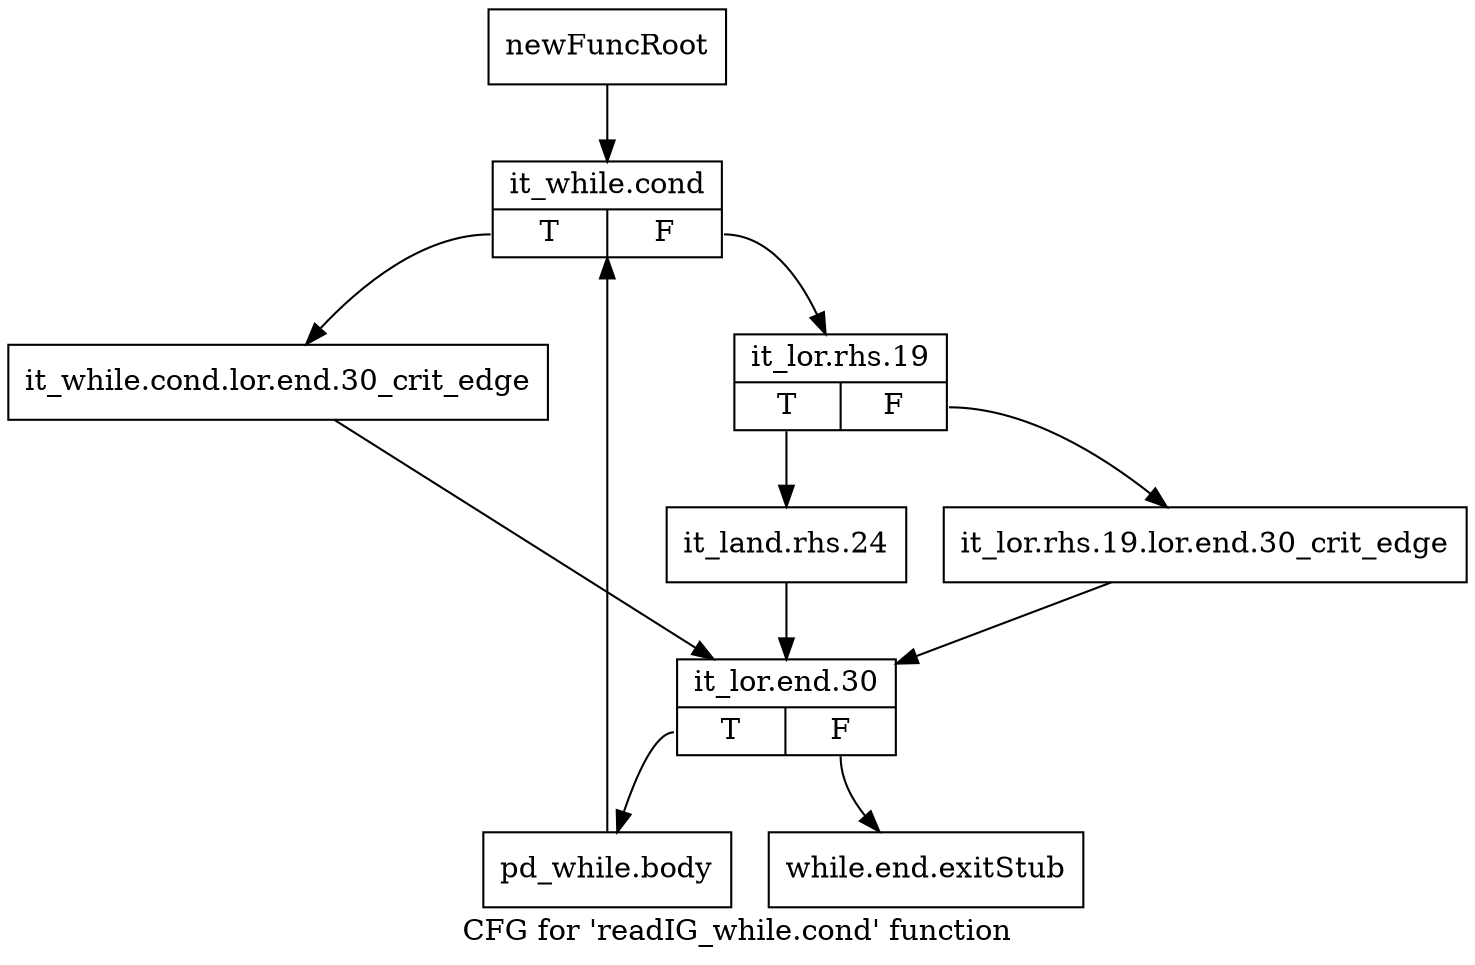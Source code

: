 digraph "CFG for 'readIG_while.cond' function" {
	label="CFG for 'readIG_while.cond' function";

	Node0x32cb170 [shape=record,label="{newFuncRoot}"];
	Node0x32cb170 -> Node0x32cb210;
	Node0x32cb1c0 [shape=record,label="{while.end.exitStub}"];
	Node0x32cb210 [shape=record,label="{it_while.cond|{<s0>T|<s1>F}}"];
	Node0x32cb210:s0 -> Node0x32cb350;
	Node0x32cb210:s1 -> Node0x32cb260;
	Node0x32cb260 [shape=record,label="{it_lor.rhs.19|{<s0>T|<s1>F}}"];
	Node0x32cb260:s0 -> Node0x32cb300;
	Node0x32cb260:s1 -> Node0x32cb2b0;
	Node0x32cb2b0 [shape=record,label="{it_lor.rhs.19.lor.end.30_crit_edge}"];
	Node0x32cb2b0 -> Node0x32cb3a0;
	Node0x32cb300 [shape=record,label="{it_land.rhs.24}"];
	Node0x32cb300 -> Node0x32cb3a0;
	Node0x32cb350 [shape=record,label="{it_while.cond.lor.end.30_crit_edge}"];
	Node0x32cb350 -> Node0x32cb3a0;
	Node0x32cb3a0 [shape=record,label="{it_lor.end.30|{<s0>T|<s1>F}}"];
	Node0x32cb3a0:s0 -> Node0x32cb3f0;
	Node0x32cb3a0:s1 -> Node0x32cb1c0;
	Node0x32cb3f0 [shape=record,label="{pd_while.body}"];
	Node0x32cb3f0 -> Node0x32cb210;
}
